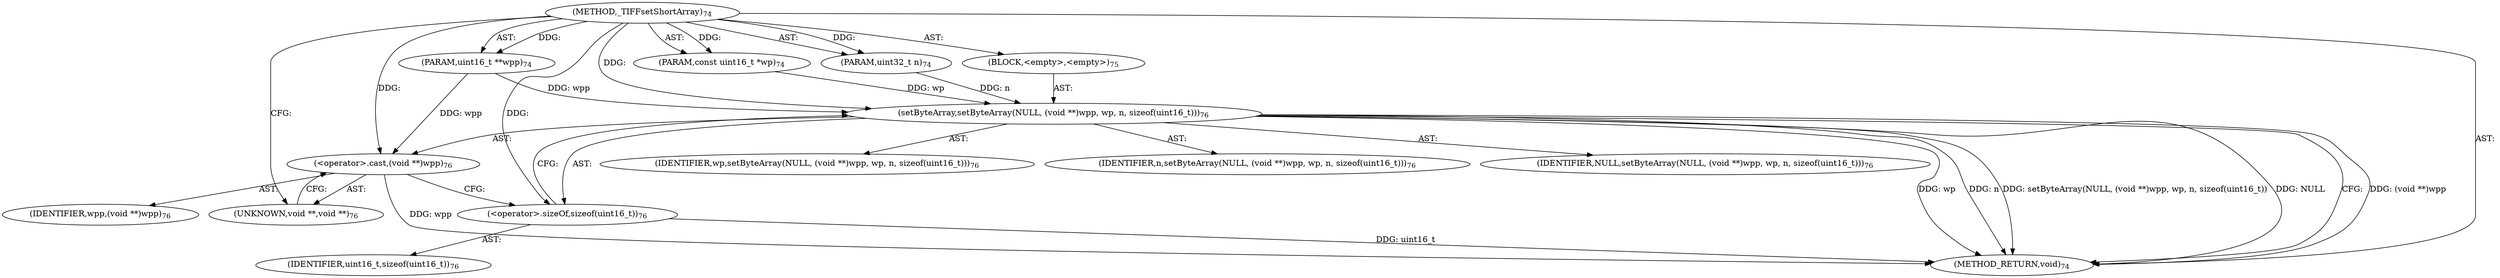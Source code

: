 digraph "_TIFFsetShortArray" {  
"39747" [label = <(METHOD,_TIFFsetShortArray)<SUB>74</SUB>> ]
"39748" [label = <(PARAM,uint16_t **wpp)<SUB>74</SUB>> ]
"39749" [label = <(PARAM,const uint16_t *wp)<SUB>74</SUB>> ]
"39750" [label = <(PARAM,uint32_t n)<SUB>74</SUB>> ]
"39751" [label = <(BLOCK,&lt;empty&gt;,&lt;empty&gt;)<SUB>75</SUB>> ]
"39752" [label = <(setByteArray,setByteArray(NULL, (void **)wpp, wp, n, sizeof(uint16_t)))<SUB>76</SUB>> ]
"39753" [label = <(IDENTIFIER,NULL,setByteArray(NULL, (void **)wpp, wp, n, sizeof(uint16_t)))<SUB>76</SUB>> ]
"39754" [label = <(&lt;operator&gt;.cast,(void **)wpp)<SUB>76</SUB>> ]
"39755" [label = <(UNKNOWN,void **,void **)<SUB>76</SUB>> ]
"39756" [label = <(IDENTIFIER,wpp,(void **)wpp)<SUB>76</SUB>> ]
"39757" [label = <(IDENTIFIER,wp,setByteArray(NULL, (void **)wpp, wp, n, sizeof(uint16_t)))<SUB>76</SUB>> ]
"39758" [label = <(IDENTIFIER,n,setByteArray(NULL, (void **)wpp, wp, n, sizeof(uint16_t)))<SUB>76</SUB>> ]
"39759" [label = <(&lt;operator&gt;.sizeOf,sizeof(uint16_t))<SUB>76</SUB>> ]
"39760" [label = <(IDENTIFIER,uint16_t,sizeof(uint16_t))<SUB>76</SUB>> ]
"39761" [label = <(METHOD_RETURN,void)<SUB>74</SUB>> ]
  "39747" -> "39748"  [ label = "AST: "] 
  "39747" -> "39749"  [ label = "AST: "] 
  "39747" -> "39750"  [ label = "AST: "] 
  "39747" -> "39751"  [ label = "AST: "] 
  "39747" -> "39761"  [ label = "AST: "] 
  "39751" -> "39752"  [ label = "AST: "] 
  "39752" -> "39753"  [ label = "AST: "] 
  "39752" -> "39754"  [ label = "AST: "] 
  "39752" -> "39757"  [ label = "AST: "] 
  "39752" -> "39758"  [ label = "AST: "] 
  "39752" -> "39759"  [ label = "AST: "] 
  "39754" -> "39755"  [ label = "AST: "] 
  "39754" -> "39756"  [ label = "AST: "] 
  "39759" -> "39760"  [ label = "AST: "] 
  "39752" -> "39761"  [ label = "CFG: "] 
  "39754" -> "39759"  [ label = "CFG: "] 
  "39759" -> "39752"  [ label = "CFG: "] 
  "39755" -> "39754"  [ label = "CFG: "] 
  "39747" -> "39755"  [ label = "CFG: "] 
  "39754" -> "39761"  [ label = "DDG: wpp"] 
  "39752" -> "39761"  [ label = "DDG: (void **)wpp"] 
  "39752" -> "39761"  [ label = "DDG: wp"] 
  "39752" -> "39761"  [ label = "DDG: n"] 
  "39752" -> "39761"  [ label = "DDG: setByteArray(NULL, (void **)wpp, wp, n, sizeof(uint16_t))"] 
  "39759" -> "39761"  [ label = "DDG: uint16_t"] 
  "39752" -> "39761"  [ label = "DDG: NULL"] 
  "39747" -> "39748"  [ label = "DDG: "] 
  "39747" -> "39749"  [ label = "DDG: "] 
  "39747" -> "39750"  [ label = "DDG: "] 
  "39747" -> "39752"  [ label = "DDG: "] 
  "39748" -> "39752"  [ label = "DDG: wpp"] 
  "39749" -> "39752"  [ label = "DDG: wp"] 
  "39750" -> "39752"  [ label = "DDG: n"] 
  "39748" -> "39754"  [ label = "DDG: wpp"] 
  "39747" -> "39754"  [ label = "DDG: "] 
  "39747" -> "39759"  [ label = "DDG: "] 
}
